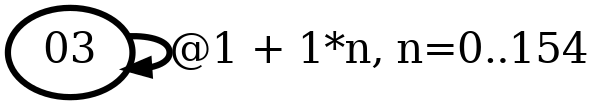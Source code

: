 digraph G {
        node [style=rounded, penwidth=3, fontsize=20, shape=oval];
        "03" -> "03" [label="@1 + 1*n, n=0..154", color=black,arrowsize=1,style=bold,penwidth=3,fontsize=20];
}

